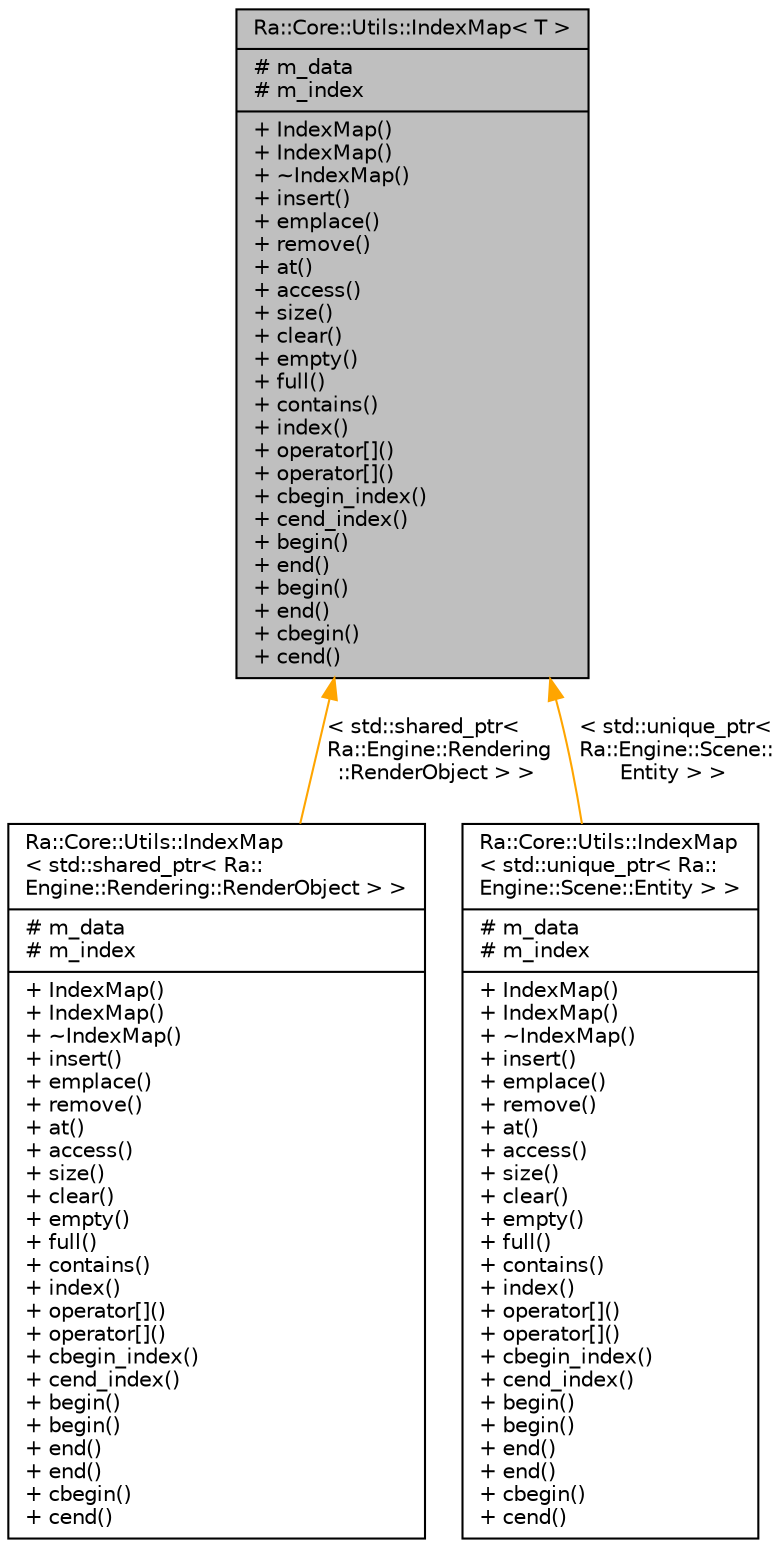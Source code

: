 digraph "Ra::Core::Utils::IndexMap&lt; T &gt;"
{
 // INTERACTIVE_SVG=YES
 // LATEX_PDF_SIZE
  edge [fontname="Helvetica",fontsize="10",labelfontname="Helvetica",labelfontsize="10"];
  node [fontname="Helvetica",fontsize="10",shape=record];
  Node1 [label="{Ra::Core::Utils::IndexMap\< T \>\n|# m_data\l# m_index\l|+ IndexMap()\l+ IndexMap()\l+ ~IndexMap()\l+ insert()\l+ emplace()\l+ remove()\l+ at()\l+ access()\l+ size()\l+ clear()\l+ empty()\l+ full()\l+ contains()\l+ index()\l+ operator[]()\l+ operator[]()\l+ cbegin_index()\l+ cend_index()\l+ begin()\l+ end()\l+ begin()\l+ end()\l+ cbegin()\l+ cend()\l}",height=0.2,width=0.4,color="black", fillcolor="grey75", style="filled", fontcolor="black",tooltip=" "];
  Node1 -> Node2 [dir="back",color="orange",fontsize="10",style="solid",label=" \< std::shared_ptr\<\l Ra::Engine::Rendering\l::RenderObject \> \>" ,fontname="Helvetica"];
  Node2 [label="{Ra::Core::Utils::IndexMap\l\< std::shared_ptr\< Ra::\lEngine::Rendering::RenderObject \> \>\n|# m_data\l# m_index\l|+ IndexMap()\l+ IndexMap()\l+ ~IndexMap()\l+ insert()\l+ emplace()\l+ remove()\l+ at()\l+ access()\l+ size()\l+ clear()\l+ empty()\l+ full()\l+ contains()\l+ index()\l+ operator[]()\l+ operator[]()\l+ cbegin_index()\l+ cend_index()\l+ begin()\l+ begin()\l+ end()\l+ end()\l+ cbegin()\l+ cend()\l}",height=0.2,width=0.4,color="black", fillcolor="white", style="filled",URL="$classRa_1_1Core_1_1Utils_1_1IndexMap.html",tooltip=" "];
  Node1 -> Node3 [dir="back",color="orange",fontsize="10",style="solid",label=" \< std::unique_ptr\<\l Ra::Engine::Scene::\lEntity \> \>" ,fontname="Helvetica"];
  Node3 [label="{Ra::Core::Utils::IndexMap\l\< std::unique_ptr\< Ra::\lEngine::Scene::Entity \> \>\n|# m_data\l# m_index\l|+ IndexMap()\l+ IndexMap()\l+ ~IndexMap()\l+ insert()\l+ emplace()\l+ remove()\l+ at()\l+ access()\l+ size()\l+ clear()\l+ empty()\l+ full()\l+ contains()\l+ index()\l+ operator[]()\l+ operator[]()\l+ cbegin_index()\l+ cend_index()\l+ begin()\l+ begin()\l+ end()\l+ end()\l+ cbegin()\l+ cend()\l}",height=0.2,width=0.4,color="black", fillcolor="white", style="filled",URL="$classRa_1_1Core_1_1Utils_1_1IndexMap.html",tooltip=" "];
}
